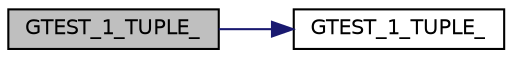 digraph "GTEST_1_TUPLE_"
{
 // INTERACTIVE_SVG=YES
 // LATEX_PDF_SIZE
  bgcolor="transparent";
  edge [fontname="Helvetica",fontsize="10",labelfontname="Helvetica",labelfontsize="10"];
  node [fontname="Helvetica",fontsize="10",shape=record];
  rankdir="LR";
  Node1 [label="GTEST_1_TUPLE_",height=0.2,width=0.4,color="black", fillcolor="grey75", style="filled", fontcolor="black",tooltip=" "];
  Node1 -> Node2 [color="midnightblue",fontsize="10",style="solid",fontname="Helvetica"];
  Node2 [label="GTEST_1_TUPLE_",height=0.2,width=0.4,color="black",URL="$d2/db7/namespacestd_1_1tr1_a9971f52f994f142fe36c786b991cfd3e.html#a9971f52f994f142fe36c786b991cfd3e",tooltip=" "];
}
